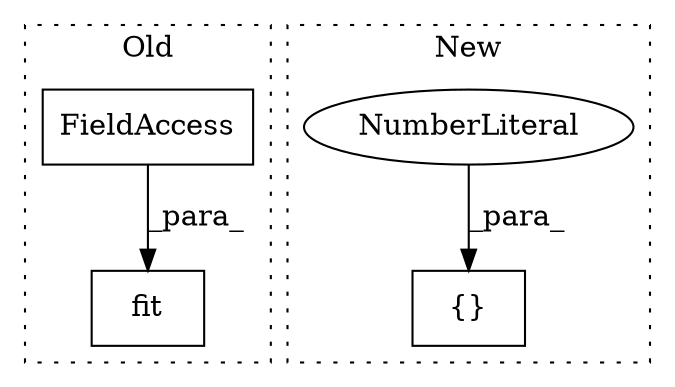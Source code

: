 digraph G {
subgraph cluster0 {
1 [label="fit" a="32" s="8267,8275" l="4,1" shape="box"];
3 [label="FieldAccess" a="22" s="8273" l="2" shape="box"];
label = "Old";
style="dotted";
}
subgraph cluster1 {
2 [label="{}" a="4" s="8544,8556" l="1,1" shape="box"];
4 [label="NumberLiteral" a="34" s="8545" l="5" shape="ellipse"];
label = "New";
style="dotted";
}
3 -> 1 [label="_para_"];
4 -> 2 [label="_para_"];
}